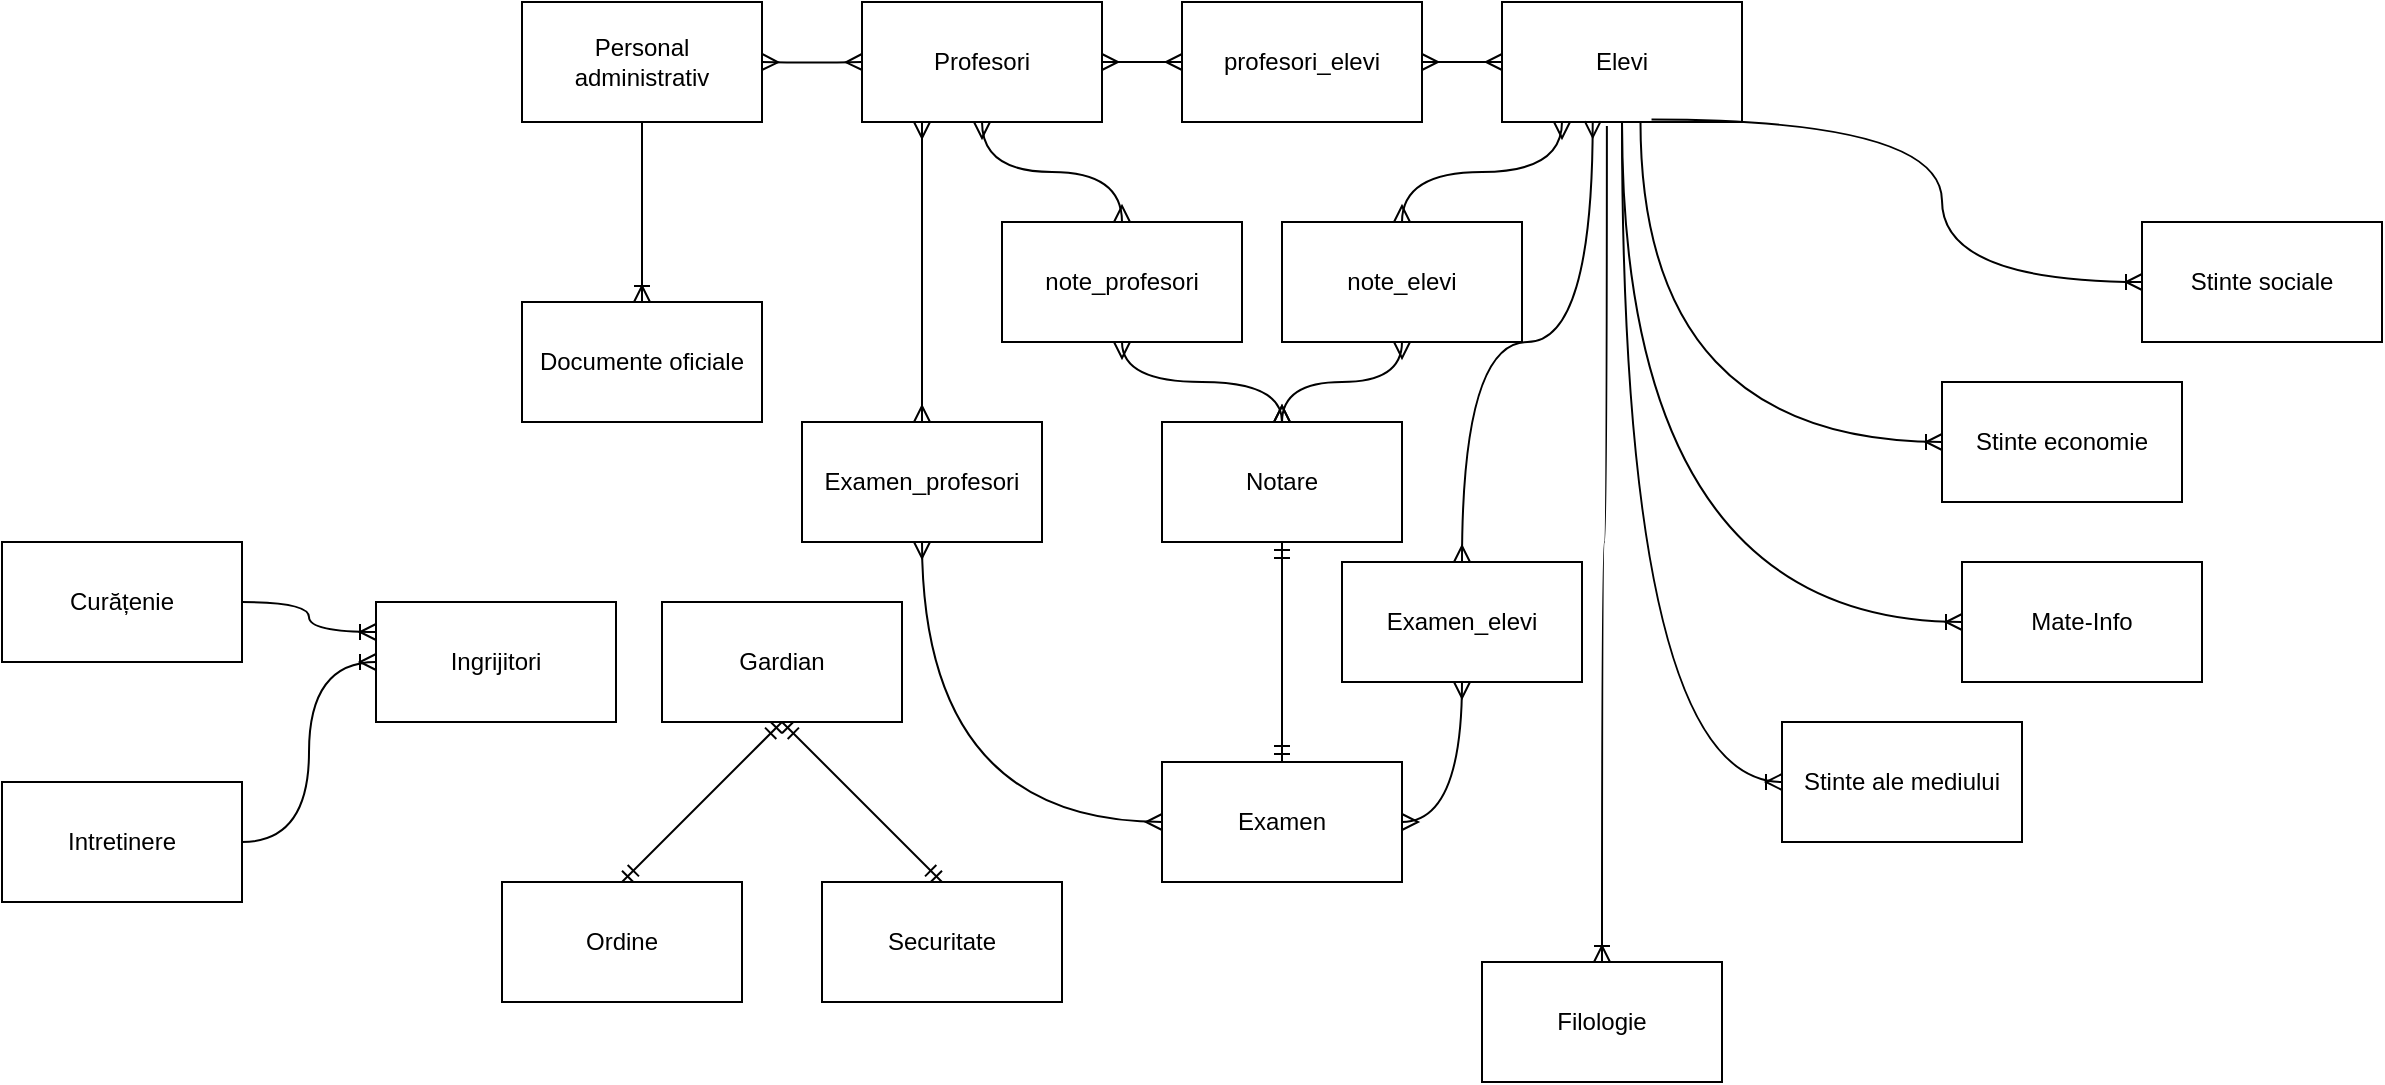 <mxfile version="22.1.4" type="github">
  <diagram name="Pagina-1" id="IEkkuuq3SR44oc7eJOlq">
    <mxGraphModel dx="1869" dy="535" grid="1" gridSize="10" guides="1" tooltips="1" connect="1" arrows="1" fold="1" page="1" pageScale="1" pageWidth="827" pageHeight="1169" math="0" shadow="0">
      <root>
        <mxCell id="0" />
        <mxCell id="1" parent="0" />
        <mxCell id="aHrdNmNLc1Kj5Lv-QRN3-1" value="Elevi" style="rounded=0;whiteSpace=wrap;html=1;" vertex="1" parent="1">
          <mxGeometry x="90" y="20" width="120" height="60" as="geometry" />
        </mxCell>
        <mxCell id="aHrdNmNLc1Kj5Lv-QRN3-2" value="Profesori" style="rounded=0;whiteSpace=wrap;html=1;" vertex="1" parent="1">
          <mxGeometry x="-230" y="20" width="120" height="60" as="geometry" />
        </mxCell>
        <mxCell id="aHrdNmNLc1Kj5Lv-QRN3-3" value="Ingrijitori" style="whiteSpace=wrap;html=1;" vertex="1" parent="1">
          <mxGeometry x="-473" y="320" width="120" height="60" as="geometry" />
        </mxCell>
        <mxCell id="aHrdNmNLc1Kj5Lv-QRN3-4" value="Gardian" style="whiteSpace=wrap;html=1;" vertex="1" parent="1">
          <mxGeometry x="-330" y="320" width="120" height="60" as="geometry" />
        </mxCell>
        <mxCell id="aHrdNmNLc1Kj5Lv-QRN3-5" value="Personal administrativ" style="rounded=0;whiteSpace=wrap;html=1;" vertex="1" parent="1">
          <mxGeometry x="-400" y="20" width="120" height="60" as="geometry" />
        </mxCell>
        <mxCell id="aHrdNmNLc1Kj5Lv-QRN3-6" value="Filologie" style="whiteSpace=wrap;html=1;" vertex="1" parent="1">
          <mxGeometry x="80" y="500" width="120" height="60" as="geometry" />
        </mxCell>
        <mxCell id="aHrdNmNLc1Kj5Lv-QRN3-7" value="Mate-Info" style="rounded=0;whiteSpace=wrap;html=1;" vertex="1" parent="1">
          <mxGeometry x="320" y="300" width="120" height="60" as="geometry" />
        </mxCell>
        <mxCell id="aHrdNmNLc1Kj5Lv-QRN3-8" value="Stinte sociale" style="rounded=0;whiteSpace=wrap;html=1;" vertex="1" parent="1">
          <mxGeometry x="410" y="130" width="120" height="60" as="geometry" />
        </mxCell>
        <mxCell id="aHrdNmNLc1Kj5Lv-QRN3-9" value="Stinte ale mediului" style="whiteSpace=wrap;html=1;" vertex="1" parent="1">
          <mxGeometry x="230" y="380" width="120" height="60" as="geometry" />
        </mxCell>
        <mxCell id="aHrdNmNLc1Kj5Lv-QRN3-10" value="Examen" style="whiteSpace=wrap;html=1;" vertex="1" parent="1">
          <mxGeometry x="-80" y="400" width="120" height="60" as="geometry" />
        </mxCell>
        <mxCell id="aHrdNmNLc1Kj5Lv-QRN3-11" value="Notare" style="whiteSpace=wrap;html=1;" vertex="1" parent="1">
          <mxGeometry x="-80" y="230" width="120" height="60" as="geometry" />
        </mxCell>
        <mxCell id="aHrdNmNLc1Kj5Lv-QRN3-12" value="Curățenie" style="whiteSpace=wrap;html=1;" vertex="1" parent="1">
          <mxGeometry x="-660" y="290" width="120" height="60" as="geometry" />
        </mxCell>
        <mxCell id="aHrdNmNLc1Kj5Lv-QRN3-14" value="Documente oficiale" style="whiteSpace=wrap;html=1;" vertex="1" parent="1">
          <mxGeometry x="-400" y="170" width="120" height="60" as="geometry" />
        </mxCell>
        <mxCell id="aHrdNmNLc1Kj5Lv-QRN3-15" value="Stinte economie" style="whiteSpace=wrap;html=1;" vertex="1" parent="1">
          <mxGeometry x="310" y="210" width="120" height="60" as="geometry" />
        </mxCell>
        <mxCell id="aHrdNmNLc1Kj5Lv-QRN3-16" value="Intretinere" style="whiteSpace=wrap;html=1;" vertex="1" parent="1">
          <mxGeometry x="-660" y="410" width="120" height="60" as="geometry" />
        </mxCell>
        <mxCell id="aHrdNmNLc1Kj5Lv-QRN3-17" value="Securitate" style="whiteSpace=wrap;html=1;" vertex="1" parent="1">
          <mxGeometry x="-250" y="460" width="120" height="60" as="geometry" />
        </mxCell>
        <mxCell id="aHrdNmNLc1Kj5Lv-QRN3-18" value="Ordine" style="whiteSpace=wrap;html=1;" vertex="1" parent="1">
          <mxGeometry x="-410" y="460" width="120" height="60" as="geometry" />
        </mxCell>
        <mxCell id="aHrdNmNLc1Kj5Lv-QRN3-19" value="" style="edgeStyle=orthogonalEdgeStyle;fontSize=12;html=1;endArrow=ERmany;startArrow=ERmany;rounded=0;exitX=0;exitY=0.5;exitDx=0;exitDy=0;entryX=1;entryY=0.5;entryDx=0;entryDy=0;curved=1;" edge="1" parent="1" source="aHrdNmNLc1Kj5Lv-QRN3-39" target="aHrdNmNLc1Kj5Lv-QRN3-2">
          <mxGeometry width="100" height="100" relative="1" as="geometry">
            <mxPoint x="340" y="220" as="sourcePoint" />
            <mxPoint x="440" y="120" as="targetPoint" />
          </mxGeometry>
        </mxCell>
        <mxCell id="aHrdNmNLc1Kj5Lv-QRN3-20" value="" style="edgeStyle=orthogonalEdgeStyle;fontSize=12;html=1;endArrow=ERoneToMany;rounded=0;exitX=0.5;exitY=1;exitDx=0;exitDy=0;entryX=0;entryY=0.5;entryDx=0;entryDy=0;curved=1;" edge="1" parent="1" source="aHrdNmNLc1Kj5Lv-QRN3-1" target="aHrdNmNLc1Kj5Lv-QRN3-7">
          <mxGeometry width="100" height="100" relative="1" as="geometry">
            <mxPoint x="10" y="210" as="sourcePoint" />
            <mxPoint x="110" y="110" as="targetPoint" />
          </mxGeometry>
        </mxCell>
        <mxCell id="aHrdNmNLc1Kj5Lv-QRN3-21" value="" style="edgeStyle=orthogonalEdgeStyle;fontSize=12;html=1;endArrow=ERoneToMany;rounded=0;entryX=0.5;entryY=0;entryDx=0;entryDy=0;exitX=0.437;exitY=1.033;exitDx=0;exitDy=0;exitPerimeter=0;curved=1;" edge="1" parent="1" source="aHrdNmNLc1Kj5Lv-QRN3-1" target="aHrdNmNLc1Kj5Lv-QRN3-6">
          <mxGeometry width="100" height="100" relative="1" as="geometry">
            <mxPoint x="70" y="110" as="sourcePoint" />
            <mxPoint x="130" y="200" as="targetPoint" />
          </mxGeometry>
        </mxCell>
        <mxCell id="aHrdNmNLc1Kj5Lv-QRN3-23" value="" style="edgeStyle=orthogonalEdgeStyle;fontSize=12;html=1;endArrow=ERoneToMany;rounded=0;exitX=0.623;exitY=0.98;exitDx=0;exitDy=0;entryX=0;entryY=0.5;entryDx=0;entryDy=0;curved=1;exitPerimeter=0;" edge="1" parent="1" source="aHrdNmNLc1Kj5Lv-QRN3-1" target="aHrdNmNLc1Kj5Lv-QRN3-8">
          <mxGeometry width="100" height="100" relative="1" as="geometry">
            <mxPoint x="90" y="90" as="sourcePoint" />
            <mxPoint x="130" y="200" as="targetPoint" />
          </mxGeometry>
        </mxCell>
        <mxCell id="aHrdNmNLc1Kj5Lv-QRN3-24" value="" style="edgeStyle=orthogonalEdgeStyle;fontSize=12;html=1;endArrow=ERoneToMany;rounded=0;exitX=0.5;exitY=1;exitDx=0;exitDy=0;entryX=0;entryY=0.5;entryDx=0;entryDy=0;curved=1;" edge="1" parent="1" source="aHrdNmNLc1Kj5Lv-QRN3-1" target="aHrdNmNLc1Kj5Lv-QRN3-9">
          <mxGeometry width="100" height="100" relative="1" as="geometry">
            <mxPoint x="105" y="89" as="sourcePoint" />
            <mxPoint x="190" y="270" as="targetPoint" />
          </mxGeometry>
        </mxCell>
        <mxCell id="aHrdNmNLc1Kj5Lv-QRN3-25" value="" style="edgeStyle=orthogonalEdgeStyle;fontSize=12;html=1;endArrow=ERoneToMany;rounded=0;exitX=0.577;exitY=0.993;exitDx=0;exitDy=0;entryX=0;entryY=0.5;entryDx=0;entryDy=0;curved=1;exitPerimeter=0;" edge="1" parent="1" source="aHrdNmNLc1Kj5Lv-QRN3-1" target="aHrdNmNLc1Kj5Lv-QRN3-15">
          <mxGeometry width="100" height="100" relative="1" as="geometry">
            <mxPoint x="110" y="94" as="sourcePoint" />
            <mxPoint x="380" y="280" as="targetPoint" />
          </mxGeometry>
        </mxCell>
        <mxCell id="aHrdNmNLc1Kj5Lv-QRN3-28" value="" style="edgeStyle=orthogonalEdgeStyle;fontSize=12;html=1;endArrow=ERmany;startArrow=ERmany;rounded=0;entryX=0.25;entryY=1;entryDx=0;entryDy=0;curved=1;exitX=0.5;exitY=0;exitDx=0;exitDy=0;" edge="1" parent="1" source="aHrdNmNLc1Kj5Lv-QRN3-41" target="aHrdNmNLc1Kj5Lv-QRN3-1">
          <mxGeometry width="100" height="100" relative="1" as="geometry">
            <mxPoint x="70" y="155" as="sourcePoint" />
            <mxPoint x="-40" y="110" as="targetPoint" />
          </mxGeometry>
        </mxCell>
        <mxCell id="aHrdNmNLc1Kj5Lv-QRN3-29" value="" style="edgeStyle=orthogonalEdgeStyle;fontSize=12;html=1;endArrow=ERmany;startArrow=ERmany;rounded=0;entryX=0.5;entryY=1;entryDx=0;entryDy=0;curved=1;exitX=0.5;exitY=0;exitDx=0;exitDy=0;" edge="1" parent="1" source="aHrdNmNLc1Kj5Lv-QRN3-42" target="aHrdNmNLc1Kj5Lv-QRN3-2">
          <mxGeometry width="100" height="100" relative="1" as="geometry">
            <mxPoint x="-90" y="95" as="sourcePoint" />
            <mxPoint x="60" y="90" as="targetPoint" />
          </mxGeometry>
        </mxCell>
        <mxCell id="aHrdNmNLc1Kj5Lv-QRN3-30" value="" style="edgeStyle=orthogonalEdgeStyle;fontSize=12;html=1;endArrow=ERmany;startArrow=ERmany;rounded=0;entryX=1;entryY=0.5;entryDx=0;entryDy=0;curved=1;" edge="1" parent="1" target="aHrdNmNLc1Kj5Lv-QRN3-5">
          <mxGeometry width="100" height="100" relative="1" as="geometry">
            <mxPoint x="-230" y="50" as="sourcePoint" />
            <mxPoint x="-220" y="129.5" as="targetPoint" />
          </mxGeometry>
        </mxCell>
        <mxCell id="aHrdNmNLc1Kj5Lv-QRN3-31" value="" style="edgeStyle=orthogonalEdgeStyle;fontSize=12;html=1;endArrow=ERoneToMany;rounded=0;exitX=0.5;exitY=1;exitDx=0;exitDy=0;curved=1;entryX=0.5;entryY=0;entryDx=0;entryDy=0;" edge="1" parent="1" source="aHrdNmNLc1Kj5Lv-QRN3-5" target="aHrdNmNLc1Kj5Lv-QRN3-14">
          <mxGeometry width="100" height="100" relative="1" as="geometry">
            <mxPoint x="-320" y="290" as="sourcePoint" />
            <mxPoint x="-380" y="120" as="targetPoint" />
          </mxGeometry>
        </mxCell>
        <mxCell id="aHrdNmNLc1Kj5Lv-QRN3-32" value="" style="edgeStyle=orthogonalEdgeStyle;fontSize=12;html=1;endArrow=ERmany;startArrow=ERmany;rounded=0;entryX=0.378;entryY=0.993;entryDx=0;entryDy=0;curved=1;entryPerimeter=0;exitX=0.5;exitY=0;exitDx=0;exitDy=0;" edge="1" parent="1" source="aHrdNmNLc1Kj5Lv-QRN3-46" target="aHrdNmNLc1Kj5Lv-QRN3-1">
          <mxGeometry width="100" height="100" relative="1" as="geometry">
            <mxPoint x="70" y="300" as="sourcePoint" />
            <mxPoint x="60" y="90" as="targetPoint" />
          </mxGeometry>
        </mxCell>
        <mxCell id="aHrdNmNLc1Kj5Lv-QRN3-33" value="" style="edgeStyle=orthogonalEdgeStyle;fontSize=12;html=1;endArrow=ERmany;startArrow=ERmany;rounded=0;entryX=0.25;entryY=1;entryDx=0;entryDy=0;exitX=0.5;exitY=0;exitDx=0;exitDy=0;curved=1;" edge="1" parent="1" source="aHrdNmNLc1Kj5Lv-QRN3-45" target="aHrdNmNLc1Kj5Lv-QRN3-2">
          <mxGeometry width="100" height="100" relative="1" as="geometry">
            <mxPoint x="30" y="280" as="sourcePoint" />
            <mxPoint x="75" y="90" as="targetPoint" />
          </mxGeometry>
        </mxCell>
        <mxCell id="aHrdNmNLc1Kj5Lv-QRN3-34" value="" style="fontSize=12;html=1;endArrow=ERmandOne;startArrow=ERmandOne;rounded=0;entryX=0.5;entryY=1;entryDx=0;entryDy=0;exitX=0.5;exitY=0;exitDx=0;exitDy=0;" edge="1" parent="1" source="aHrdNmNLc1Kj5Lv-QRN3-10" target="aHrdNmNLc1Kj5Lv-QRN3-11">
          <mxGeometry width="100" height="100" relative="1" as="geometry">
            <mxPoint x="-200" y="340" as="sourcePoint" />
            <mxPoint x="-100" y="240" as="targetPoint" />
          </mxGeometry>
        </mxCell>
        <mxCell id="aHrdNmNLc1Kj5Lv-QRN3-35" value="" style="fontSize=12;html=1;endArrow=ERmandOne;startArrow=ERmandOne;rounded=0;entryX=0.5;entryY=1;entryDx=0;entryDy=0;exitX=0.5;exitY=0;exitDx=0;exitDy=0;" edge="1" parent="1" source="aHrdNmNLc1Kj5Lv-QRN3-17" target="aHrdNmNLc1Kj5Lv-QRN3-4">
          <mxGeometry width="100" height="100" relative="1" as="geometry">
            <mxPoint x="-240.5" y="470" as="sourcePoint" />
            <mxPoint x="-240.5" y="380" as="targetPoint" />
          </mxGeometry>
        </mxCell>
        <mxCell id="aHrdNmNLc1Kj5Lv-QRN3-38" value="" style="edgeStyle=orthogonalEdgeStyle;fontSize=12;html=1;endArrow=ERoneToMany;rounded=0;exitX=1;exitY=0.5;exitDx=0;exitDy=0;curved=1;entryX=0;entryY=0.25;entryDx=0;entryDy=0;" edge="1" parent="1" source="aHrdNmNLc1Kj5Lv-QRN3-12" target="aHrdNmNLc1Kj5Lv-QRN3-3">
          <mxGeometry width="100" height="100" relative="1" as="geometry">
            <mxPoint x="-330" y="90" as="sourcePoint" />
            <mxPoint x="-510" y="300" as="targetPoint" />
          </mxGeometry>
        </mxCell>
        <mxCell id="aHrdNmNLc1Kj5Lv-QRN3-39" value="profesori_elevi" style="rounded=0;whiteSpace=wrap;html=1;" vertex="1" parent="1">
          <mxGeometry x="-70" y="20" width="120" height="60" as="geometry" />
        </mxCell>
        <mxCell id="aHrdNmNLc1Kj5Lv-QRN3-40" value="" style="edgeStyle=orthogonalEdgeStyle;fontSize=12;html=1;endArrow=ERmany;startArrow=ERmany;rounded=0;exitX=0;exitY=0.5;exitDx=0;exitDy=0;entryX=1;entryY=0.5;entryDx=0;entryDy=0;curved=1;" edge="1" parent="1" source="aHrdNmNLc1Kj5Lv-QRN3-1" target="aHrdNmNLc1Kj5Lv-QRN3-39">
          <mxGeometry width="100" height="100" relative="1" as="geometry">
            <mxPoint x="-50" y="100" as="sourcePoint" />
            <mxPoint x="-100" y="60" as="targetPoint" />
          </mxGeometry>
        </mxCell>
        <mxCell id="aHrdNmNLc1Kj5Lv-QRN3-41" value="note_elevi" style="rounded=0;whiteSpace=wrap;html=1;" vertex="1" parent="1">
          <mxGeometry x="-20" y="130" width="120" height="60" as="geometry" />
        </mxCell>
        <mxCell id="aHrdNmNLc1Kj5Lv-QRN3-42" value="note_profesori" style="rounded=0;whiteSpace=wrap;html=1;" vertex="1" parent="1">
          <mxGeometry x="-160" y="130" width="120" height="60" as="geometry" />
        </mxCell>
        <mxCell id="aHrdNmNLc1Kj5Lv-QRN3-43" value="" style="edgeStyle=orthogonalEdgeStyle;fontSize=12;html=1;endArrow=ERmany;startArrow=ERmany;rounded=0;curved=1;exitX=0.5;exitY=0;exitDx=0;exitDy=0;entryX=0.5;entryY=1;entryDx=0;entryDy=0;" edge="1" parent="1" source="aHrdNmNLc1Kj5Lv-QRN3-11" target="aHrdNmNLc1Kj5Lv-QRN3-41">
          <mxGeometry width="100" height="100" relative="1" as="geometry">
            <mxPoint x="-40.5" y="240" as="sourcePoint" />
            <mxPoint x="60" y="220" as="targetPoint" />
          </mxGeometry>
        </mxCell>
        <mxCell id="aHrdNmNLc1Kj5Lv-QRN3-44" value="" style="edgeStyle=orthogonalEdgeStyle;fontSize=12;html=1;endArrow=ERmany;startArrow=ERmany;rounded=0;entryX=0.5;entryY=1;entryDx=0;entryDy=0;curved=1;" edge="1" parent="1" source="aHrdNmNLc1Kj5Lv-QRN3-11" target="aHrdNmNLc1Kj5Lv-QRN3-42">
          <mxGeometry width="100" height="100" relative="1" as="geometry">
            <mxPoint x="-90" y="140" as="sourcePoint" />
            <mxPoint x="-160" y="90" as="targetPoint" />
          </mxGeometry>
        </mxCell>
        <mxCell id="aHrdNmNLc1Kj5Lv-QRN3-45" value="Examen_profesori" style="rounded=0;whiteSpace=wrap;html=1;" vertex="1" parent="1">
          <mxGeometry x="-260" y="230" width="120" height="60" as="geometry" />
        </mxCell>
        <mxCell id="aHrdNmNLc1Kj5Lv-QRN3-46" value="Examen_elevi" style="rounded=0;whiteSpace=wrap;html=1;" vertex="1" parent="1">
          <mxGeometry x="10" y="300" width="120" height="60" as="geometry" />
        </mxCell>
        <mxCell id="aHrdNmNLc1Kj5Lv-QRN3-47" value="" style="edgeStyle=orthogonalEdgeStyle;fontSize=12;html=1;endArrow=ERmany;startArrow=ERmany;rounded=0;entryX=0.5;entryY=1;entryDx=0;entryDy=0;exitX=0;exitY=0.5;exitDx=0;exitDy=0;curved=1;" edge="1" parent="1" source="aHrdNmNLc1Kj5Lv-QRN3-10" target="aHrdNmNLc1Kj5Lv-QRN3-45">
          <mxGeometry width="100" height="100" relative="1" as="geometry">
            <mxPoint x="-150" y="449.5" as="sourcePoint" />
            <mxPoint x="-170" y="299.5" as="targetPoint" />
          </mxGeometry>
        </mxCell>
        <mxCell id="aHrdNmNLc1Kj5Lv-QRN3-48" value="" style="edgeStyle=orthogonalEdgeStyle;fontSize=12;html=1;endArrow=ERmany;startArrow=ERmany;rounded=0;entryX=0.5;entryY=1;entryDx=0;entryDy=0;curved=1;exitX=1;exitY=0.5;exitDx=0;exitDy=0;" edge="1" parent="1" source="aHrdNmNLc1Kj5Lv-QRN3-10" target="aHrdNmNLc1Kj5Lv-QRN3-46">
          <mxGeometry width="100" height="100" relative="1" as="geometry">
            <mxPoint x="-35.5" y="540" as="sourcePoint" />
            <mxPoint x="39.5" y="300" as="targetPoint" />
          </mxGeometry>
        </mxCell>
        <mxCell id="aHrdNmNLc1Kj5Lv-QRN3-49" value="" style="edgeStyle=orthogonalEdgeStyle;fontSize=12;html=1;endArrow=ERoneToMany;rounded=0;exitX=1;exitY=0.5;exitDx=0;exitDy=0;curved=1;entryX=0;entryY=0.5;entryDx=0;entryDy=0;" edge="1" parent="1" source="aHrdNmNLc1Kj5Lv-QRN3-16" target="aHrdNmNLc1Kj5Lv-QRN3-3">
          <mxGeometry width="100" height="100" relative="1" as="geometry">
            <mxPoint x="-530" y="330" as="sourcePoint" />
            <mxPoint x="-463" y="345" as="targetPoint" />
          </mxGeometry>
        </mxCell>
        <mxCell id="aHrdNmNLc1Kj5Lv-QRN3-50" value="" style="fontSize=12;html=1;endArrow=ERmandOne;startArrow=ERmandOne;rounded=0;entryX=0.5;entryY=1;entryDx=0;entryDy=0;exitX=0.5;exitY=0;exitDx=0;exitDy=0;" edge="1" parent="1" source="aHrdNmNLc1Kj5Lv-QRN3-18" target="aHrdNmNLc1Kj5Lv-QRN3-4">
          <mxGeometry width="100" height="100" relative="1" as="geometry">
            <mxPoint x="-180" y="470" as="sourcePoint" />
            <mxPoint x="-260" y="390" as="targetPoint" />
          </mxGeometry>
        </mxCell>
      </root>
    </mxGraphModel>
  </diagram>
</mxfile>

